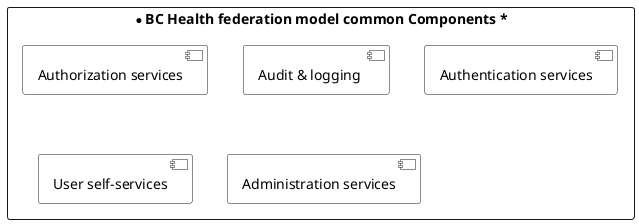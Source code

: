 @startuml
rectangle "* BC Health federation model common Components *" {
[Authorization services] #White
[Audit & logging ] #White
[Authentication services] #White
[User self-services] #White
[Administration services] #White
}
newpage
package "Authentication Service" {
rectangle "BC Health identity federation" {
[IDIR] --> LINK
[MoH LDAP] --> LINK
[PHSA] --> LINK
[BCEID] --> LINK
[BCSC(future)] --> LINK
}
[common login page] 
[client authentication JWT]
[client authentication ID/secret]
}
package "Audit & Logging" {
[ Record events ] --> view
}
package "user self-services" {
LINK --> [ID linking]
 [view application role]
}

package "Administration services" {
[View user]
[Query clients]
[Manage users]
[Manage clients]
view --> [View events]
[identity provider configuration]
}
newpage
package "Authorization Service" {
[RBAC - users accessing BC health web application]
[RBAC - client application access to BC Health resources behind the BC Health API gateway]
}
@enduml
